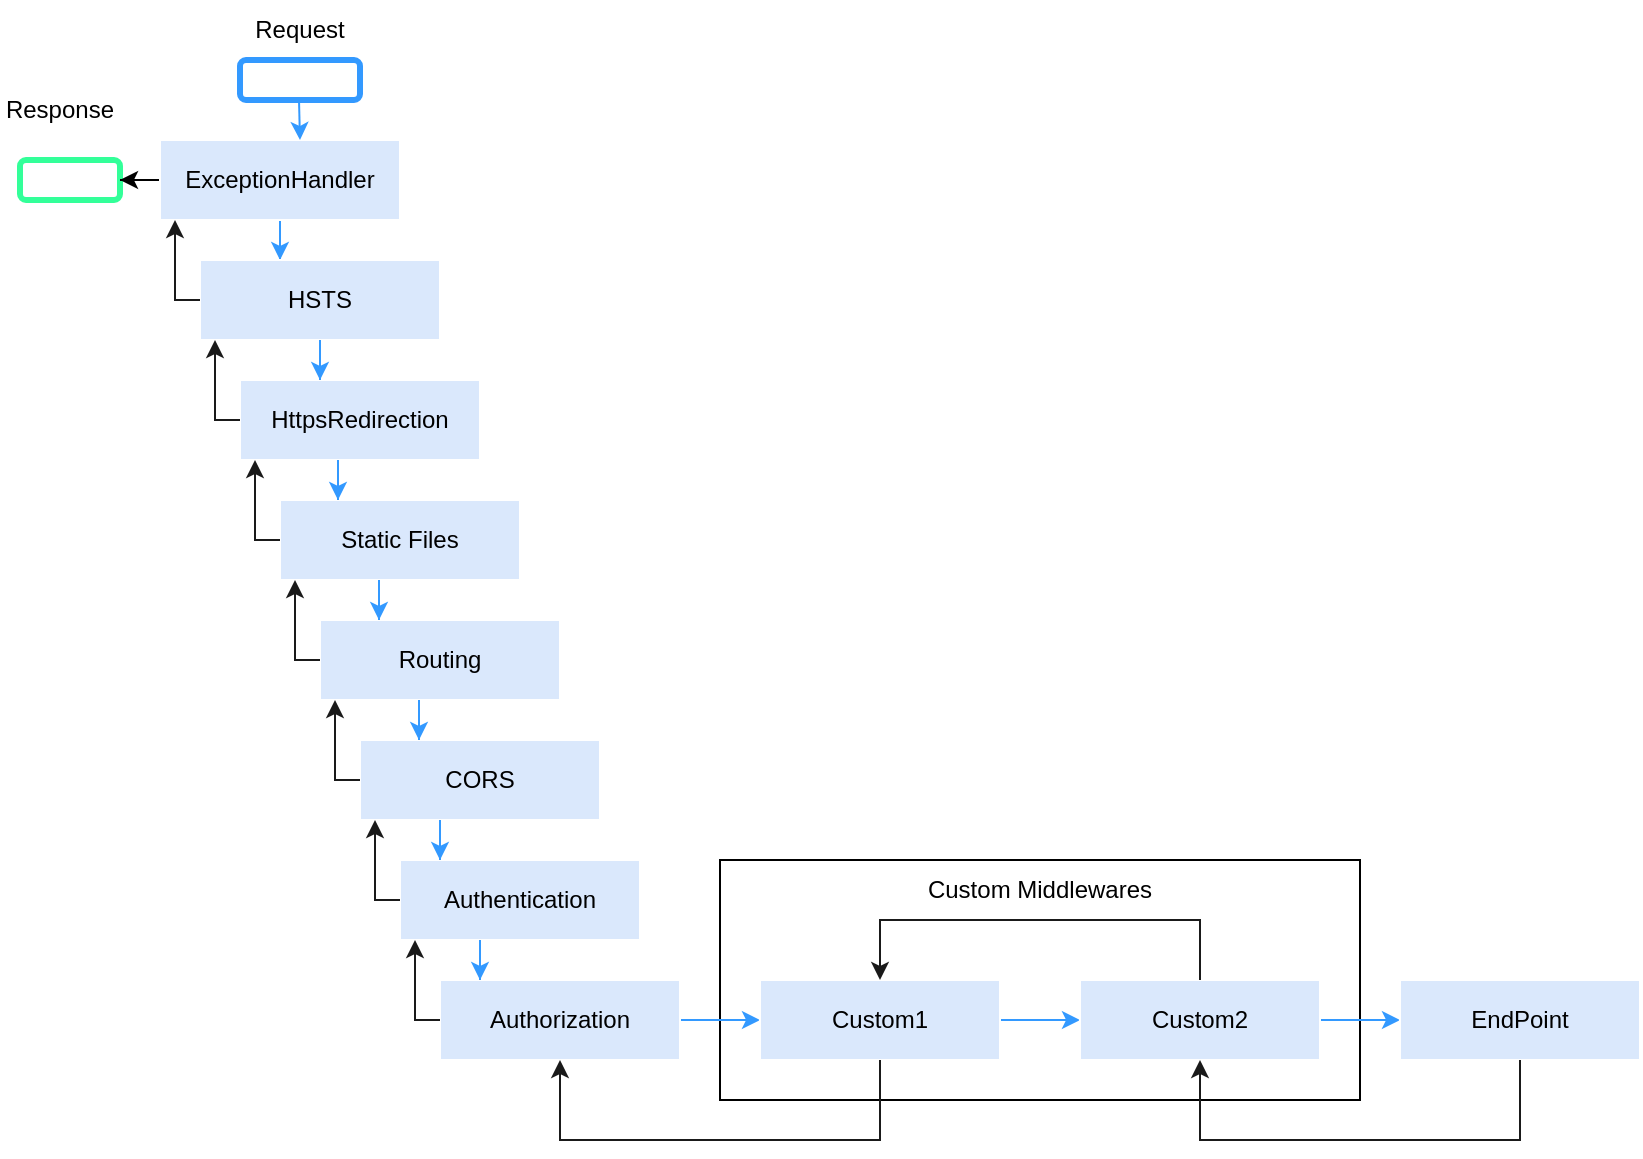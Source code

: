 <mxfile version="24.5.2" type="github">
  <diagram name="Page-1" id="M3_OQ_2angHGzEXi1J6y">
    <mxGraphModel dx="1458" dy="963" grid="1" gridSize="10" guides="1" tooltips="1" connect="1" arrows="1" fold="1" page="1" pageScale="1" pageWidth="1100" pageHeight="1700" math="0" shadow="0">
      <root>
        <mxCell id="0" />
        <mxCell id="1" parent="0" />
        <mxCell id="Ef2a-KeZQzl8b6aEWHsF-60" value="" style="rounded=0;whiteSpace=wrap;html=1;" vertex="1" parent="1">
          <mxGeometry x="360" y="440" width="320" height="120" as="geometry" />
        </mxCell>
        <mxCell id="Ef2a-KeZQzl8b6aEWHsF-1" value="Request" style="text;html=1;align=center;verticalAlign=middle;whiteSpace=wrap;rounded=0;" vertex="1" parent="1">
          <mxGeometry x="120" y="10" width="60" height="30" as="geometry" />
        </mxCell>
        <mxCell id="Ef2a-KeZQzl8b6aEWHsF-2" value="Response" style="text;html=1;align=center;verticalAlign=middle;whiteSpace=wrap;rounded=0;" vertex="1" parent="1">
          <mxGeometry y="50" width="60" height="30" as="geometry" />
        </mxCell>
        <mxCell id="Ef2a-KeZQzl8b6aEWHsF-11" value="" style="rounded=1;whiteSpace=wrap;html=1;fontStyle=1;strokeColor=#33FF99;strokeWidth=3;" vertex="1" parent="1">
          <mxGeometry x="10" y="90" width="50" height="20" as="geometry" />
        </mxCell>
        <mxCell id="Ef2a-KeZQzl8b6aEWHsF-12" value="" style="rounded=1;whiteSpace=wrap;html=1;fontStyle=1;strokeColor=#3399FF;strokeWidth=3;" vertex="1" parent="1">
          <mxGeometry x="120" y="40" width="60" height="20" as="geometry" />
        </mxCell>
        <mxCell id="Ef2a-KeZQzl8b6aEWHsF-19" value="" style="edgeStyle=orthogonalEdgeStyle;rounded=0;orthogonalLoop=1;jettySize=auto;html=1;strokeColor=#3399FF;" edge="1" parent="1">
          <mxGeometry relative="1" as="geometry">
            <mxPoint x="140" y="140" as="sourcePoint" />
            <mxPoint x="140" y="140" as="targetPoint" />
            <Array as="points">
              <mxPoint x="140" y="120" />
              <mxPoint x="140" y="120" />
            </Array>
          </mxGeometry>
        </mxCell>
        <mxCell id="Ef2a-KeZQzl8b6aEWHsF-52" value="" style="edgeStyle=orthogonalEdgeStyle;rounded=0;orthogonalLoop=1;jettySize=auto;html=1;" edge="1" parent="1" source="Ef2a-KeZQzl8b6aEWHsF-14" target="Ef2a-KeZQzl8b6aEWHsF-11">
          <mxGeometry relative="1" as="geometry" />
        </mxCell>
        <mxCell id="Ef2a-KeZQzl8b6aEWHsF-14" value="ExceptionHandler" style="rounded=0;whiteSpace=wrap;html=1;strokeColor=#ffffff;fillColor=#dae8fc;" vertex="1" parent="1">
          <mxGeometry x="80" y="80" width="120" height="40" as="geometry" />
        </mxCell>
        <mxCell id="Ef2a-KeZQzl8b6aEWHsF-16" value="" style="endArrow=classic;html=1;rounded=0;strokeColor=#3399FF;" edge="1" parent="1">
          <mxGeometry width="50" height="50" relative="1" as="geometry">
            <mxPoint x="149.5" y="60" as="sourcePoint" />
            <mxPoint x="150" y="80" as="targetPoint" />
          </mxGeometry>
        </mxCell>
        <mxCell id="Ef2a-KeZQzl8b6aEWHsF-17" value="HSTS" style="rounded=0;whiteSpace=wrap;html=1;strokeColor=#ffffff;fillColor=#dae8fc;" vertex="1" parent="1">
          <mxGeometry x="100" y="140" width="120" height="40" as="geometry" />
        </mxCell>
        <mxCell id="Ef2a-KeZQzl8b6aEWHsF-20" value="HttpsRedirection" style="rounded=0;whiteSpace=wrap;html=1;strokeColor=#ffffff;fillColor=#dae8fc;" vertex="1" parent="1">
          <mxGeometry x="120" y="200" width="120" height="40" as="geometry" />
        </mxCell>
        <mxCell id="Ef2a-KeZQzl8b6aEWHsF-21" value="Static Files" style="rounded=0;whiteSpace=wrap;html=1;strokeColor=#ffffff;fillColor=#dae8fc;" vertex="1" parent="1">
          <mxGeometry x="140" y="260" width="120" height="40" as="geometry" />
        </mxCell>
        <mxCell id="Ef2a-KeZQzl8b6aEWHsF-23" value="" style="edgeStyle=orthogonalEdgeStyle;rounded=0;orthogonalLoop=1;jettySize=auto;html=1;strokeColor=#3399FF;" edge="1" parent="1">
          <mxGeometry relative="1" as="geometry">
            <mxPoint x="160" y="200" as="sourcePoint" />
            <mxPoint x="160" y="200" as="targetPoint" />
            <Array as="points">
              <mxPoint x="160" y="180" />
              <mxPoint x="160" y="180" />
            </Array>
          </mxGeometry>
        </mxCell>
        <mxCell id="Ef2a-KeZQzl8b6aEWHsF-24" value="Routing" style="rounded=0;whiteSpace=wrap;html=1;strokeColor=#ffffff;fillColor=#dae8fc;" vertex="1" parent="1">
          <mxGeometry x="160" y="320" width="120" height="40" as="geometry" />
        </mxCell>
        <mxCell id="Ef2a-KeZQzl8b6aEWHsF-25" value="" style="edgeStyle=orthogonalEdgeStyle;rounded=0;orthogonalLoop=1;jettySize=auto;html=1;strokeColor=#3399FF;" edge="1" parent="1">
          <mxGeometry relative="1" as="geometry">
            <mxPoint x="169" y="260" as="sourcePoint" />
            <mxPoint x="169" y="260" as="targetPoint" />
            <Array as="points">
              <mxPoint x="169" y="240" />
              <mxPoint x="169" y="240" />
            </Array>
          </mxGeometry>
        </mxCell>
        <mxCell id="Ef2a-KeZQzl8b6aEWHsF-26" value="" style="edgeStyle=orthogonalEdgeStyle;rounded=0;orthogonalLoop=1;jettySize=auto;html=1;strokeColor=#3399FF;" edge="1" parent="1">
          <mxGeometry relative="1" as="geometry">
            <mxPoint x="189.5" y="320" as="sourcePoint" />
            <mxPoint x="189.5" y="320" as="targetPoint" />
            <Array as="points">
              <mxPoint x="189.5" y="300" />
              <mxPoint x="189.5" y="300" />
            </Array>
          </mxGeometry>
        </mxCell>
        <mxCell id="Ef2a-KeZQzl8b6aEWHsF-27" value="CORS" style="rounded=0;whiteSpace=wrap;html=1;strokeColor=#ffffff;fillColor=#dae8fc;" vertex="1" parent="1">
          <mxGeometry x="180" y="380" width="120" height="40" as="geometry" />
        </mxCell>
        <mxCell id="Ef2a-KeZQzl8b6aEWHsF-28" value="" style="edgeStyle=orthogonalEdgeStyle;rounded=0;orthogonalLoop=1;jettySize=auto;html=1;strokeColor=#3399FF;" edge="1" parent="1">
          <mxGeometry relative="1" as="geometry">
            <mxPoint x="209.5" y="380" as="sourcePoint" />
            <mxPoint x="209.5" y="380" as="targetPoint" />
            <Array as="points">
              <mxPoint x="209.5" y="360" />
              <mxPoint x="209.5" y="360" />
            </Array>
          </mxGeometry>
        </mxCell>
        <mxCell id="Ef2a-KeZQzl8b6aEWHsF-29" value="Authentication" style="rounded=0;whiteSpace=wrap;html=1;strokeColor=#ffffff;fillColor=#dae8fc;" vertex="1" parent="1">
          <mxGeometry x="200" y="440" width="120" height="40" as="geometry" />
        </mxCell>
        <mxCell id="Ef2a-KeZQzl8b6aEWHsF-36" value="" style="edgeStyle=orthogonalEdgeStyle;rounded=0;orthogonalLoop=1;jettySize=auto;html=1;strokeColor=#3399FF;" edge="1" parent="1" source="Ef2a-KeZQzl8b6aEWHsF-30" target="Ef2a-KeZQzl8b6aEWHsF-33">
          <mxGeometry relative="1" as="geometry" />
        </mxCell>
        <mxCell id="Ef2a-KeZQzl8b6aEWHsF-30" value="Authorization" style="rounded=0;whiteSpace=wrap;html=1;strokeColor=#ffffff;fillColor=#dae8fc;" vertex="1" parent="1">
          <mxGeometry x="220" y="500" width="120" height="40" as="geometry" />
        </mxCell>
        <mxCell id="Ef2a-KeZQzl8b6aEWHsF-31" value="" style="edgeStyle=orthogonalEdgeStyle;rounded=0;orthogonalLoop=1;jettySize=auto;html=1;strokeColor=#3399FF;" edge="1" parent="1">
          <mxGeometry relative="1" as="geometry">
            <mxPoint x="220" y="440" as="sourcePoint" />
            <mxPoint x="220" y="440" as="targetPoint" />
            <Array as="points">
              <mxPoint x="220" y="420" />
              <mxPoint x="220" y="420" />
            </Array>
          </mxGeometry>
        </mxCell>
        <mxCell id="Ef2a-KeZQzl8b6aEWHsF-32" value="" style="edgeStyle=orthogonalEdgeStyle;rounded=0;orthogonalLoop=1;jettySize=auto;html=1;strokeColor=#3399FF;" edge="1" parent="1">
          <mxGeometry relative="1" as="geometry">
            <mxPoint x="240" y="500" as="sourcePoint" />
            <mxPoint x="240" y="500" as="targetPoint" />
            <Array as="points">
              <mxPoint x="240" y="480" />
              <mxPoint x="240" y="480" />
            </Array>
          </mxGeometry>
        </mxCell>
        <mxCell id="Ef2a-KeZQzl8b6aEWHsF-37" value="" style="edgeStyle=orthogonalEdgeStyle;rounded=0;orthogonalLoop=1;jettySize=auto;html=1;strokeColor=#3399FF;" edge="1" parent="1" source="Ef2a-KeZQzl8b6aEWHsF-33" target="Ef2a-KeZQzl8b6aEWHsF-34">
          <mxGeometry relative="1" as="geometry" />
        </mxCell>
        <mxCell id="Ef2a-KeZQzl8b6aEWHsF-33" value="Custom1" style="rounded=0;whiteSpace=wrap;html=1;strokeColor=#ffffff;fillColor=#dae8fc;" vertex="1" parent="1">
          <mxGeometry x="380" y="500" width="120" height="40" as="geometry" />
        </mxCell>
        <mxCell id="Ef2a-KeZQzl8b6aEWHsF-38" value="" style="edgeStyle=orthogonalEdgeStyle;rounded=0;orthogonalLoop=1;jettySize=auto;html=1;strokeColor=#3399FF;" edge="1" parent="1" source="Ef2a-KeZQzl8b6aEWHsF-34" target="Ef2a-KeZQzl8b6aEWHsF-35">
          <mxGeometry relative="1" as="geometry" />
        </mxCell>
        <mxCell id="Ef2a-KeZQzl8b6aEWHsF-34" value="Custom2" style="rounded=0;whiteSpace=wrap;html=1;strokeColor=#ffffff;fillColor=#dae8fc;" vertex="1" parent="1">
          <mxGeometry x="540" y="500" width="120" height="40" as="geometry" />
        </mxCell>
        <mxCell id="Ef2a-KeZQzl8b6aEWHsF-35" value="EndPoint" style="rounded=0;whiteSpace=wrap;html=1;strokeColor=#ffffff;fillColor=#dae8fc;" vertex="1" parent="1">
          <mxGeometry x="700" y="500" width="120" height="40" as="geometry" />
        </mxCell>
        <mxCell id="Ef2a-KeZQzl8b6aEWHsF-39" value="" style="edgeStyle=orthogonalEdgeStyle;rounded=0;orthogonalLoop=1;jettySize=auto;html=1;strokeColor=#1A1A1A;exitX=0.5;exitY=1;exitDx=0;exitDy=0;entryX=0.5;entryY=1;entryDx=0;entryDy=0;" edge="1" parent="1" source="Ef2a-KeZQzl8b6aEWHsF-35" target="Ef2a-KeZQzl8b6aEWHsF-34">
          <mxGeometry relative="1" as="geometry">
            <mxPoint x="740" y="560" as="sourcePoint" />
            <mxPoint x="760" y="600" as="targetPoint" />
            <Array as="points">
              <mxPoint x="760" y="580" />
              <mxPoint x="600" y="580" />
            </Array>
          </mxGeometry>
        </mxCell>
        <mxCell id="Ef2a-KeZQzl8b6aEWHsF-40" value="" style="edgeStyle=orthogonalEdgeStyle;rounded=0;orthogonalLoop=1;jettySize=auto;html=1;strokeColor=#1A1A1A;exitX=0.5;exitY=0;exitDx=0;exitDy=0;entryX=0.5;entryY=0;entryDx=0;entryDy=0;" edge="1" parent="1" source="Ef2a-KeZQzl8b6aEWHsF-34" target="Ef2a-KeZQzl8b6aEWHsF-33">
          <mxGeometry relative="1" as="geometry">
            <mxPoint x="600" y="430" as="sourcePoint" />
            <mxPoint x="440" y="430" as="targetPoint" />
            <Array as="points">
              <mxPoint x="600" y="470" />
              <mxPoint x="440" y="470" />
            </Array>
          </mxGeometry>
        </mxCell>
        <mxCell id="Ef2a-KeZQzl8b6aEWHsF-41" value="" style="edgeStyle=orthogonalEdgeStyle;rounded=0;orthogonalLoop=1;jettySize=auto;html=1;strokeColor=#1A1A1A;exitX=0.5;exitY=1;exitDx=0;exitDy=0;entryX=0.5;entryY=1;entryDx=0;entryDy=0;" edge="1" parent="1">
          <mxGeometry relative="1" as="geometry">
            <mxPoint x="440" y="540" as="sourcePoint" />
            <mxPoint x="280" y="540" as="targetPoint" />
            <Array as="points">
              <mxPoint x="440" y="580" />
              <mxPoint x="280" y="580" />
            </Array>
          </mxGeometry>
        </mxCell>
        <mxCell id="Ef2a-KeZQzl8b6aEWHsF-42" value="" style="edgeStyle=orthogonalEdgeStyle;rounded=0;orthogonalLoop=1;jettySize=auto;html=1;strokeColor=#1A1A1A;exitX=0;exitY=0.5;exitDx=0;exitDy=0;" edge="1" parent="1" source="Ef2a-KeZQzl8b6aEWHsF-30">
          <mxGeometry relative="1" as="geometry">
            <mxPoint x="212.5" y="530" as="sourcePoint" />
            <mxPoint x="207.5" y="480" as="targetPoint" />
            <Array as="points">
              <mxPoint x="208" y="520" />
            </Array>
          </mxGeometry>
        </mxCell>
        <mxCell id="Ef2a-KeZQzl8b6aEWHsF-47" value="" style="edgeStyle=orthogonalEdgeStyle;rounded=0;orthogonalLoop=1;jettySize=auto;html=1;strokeColor=#1A1A1A;exitX=0;exitY=0.5;exitDx=0;exitDy=0;" edge="1" parent="1">
          <mxGeometry relative="1" as="geometry">
            <mxPoint x="200" y="460" as="sourcePoint" />
            <mxPoint x="187.5" y="420" as="targetPoint" />
            <Array as="points">
              <mxPoint x="188" y="460" />
            </Array>
          </mxGeometry>
        </mxCell>
        <mxCell id="Ef2a-KeZQzl8b6aEWHsF-48" value="" style="edgeStyle=orthogonalEdgeStyle;rounded=0;orthogonalLoop=1;jettySize=auto;html=1;strokeColor=#1A1A1A;exitX=0;exitY=0.5;exitDx=0;exitDy=0;" edge="1" parent="1">
          <mxGeometry relative="1" as="geometry">
            <mxPoint x="180" y="400" as="sourcePoint" />
            <mxPoint x="167.5" y="360" as="targetPoint" />
            <Array as="points">
              <mxPoint x="168" y="400" />
            </Array>
          </mxGeometry>
        </mxCell>
        <mxCell id="Ef2a-KeZQzl8b6aEWHsF-49" value="" style="edgeStyle=orthogonalEdgeStyle;rounded=0;orthogonalLoop=1;jettySize=auto;html=1;strokeColor=#1A1A1A;exitX=0;exitY=0.5;exitDx=0;exitDy=0;" edge="1" parent="1">
          <mxGeometry relative="1" as="geometry">
            <mxPoint x="160" y="340" as="sourcePoint" />
            <mxPoint x="147.5" y="300" as="targetPoint" />
            <Array as="points">
              <mxPoint x="148" y="340" />
            </Array>
          </mxGeometry>
        </mxCell>
        <mxCell id="Ef2a-KeZQzl8b6aEWHsF-50" value="" style="edgeStyle=orthogonalEdgeStyle;rounded=0;orthogonalLoop=1;jettySize=auto;html=1;strokeColor=#1A1A1A;exitX=0;exitY=0.5;exitDx=0;exitDy=0;" edge="1" parent="1">
          <mxGeometry relative="1" as="geometry">
            <mxPoint x="140" y="280" as="sourcePoint" />
            <mxPoint x="127.5" y="240" as="targetPoint" />
            <Array as="points">
              <mxPoint x="128" y="280" />
            </Array>
          </mxGeometry>
        </mxCell>
        <mxCell id="Ef2a-KeZQzl8b6aEWHsF-51" value="" style="edgeStyle=orthogonalEdgeStyle;rounded=0;orthogonalLoop=1;jettySize=auto;html=1;strokeColor=#1A1A1A;exitX=0;exitY=0.5;exitDx=0;exitDy=0;" edge="1" parent="1">
          <mxGeometry relative="1" as="geometry">
            <mxPoint x="120" y="220" as="sourcePoint" />
            <mxPoint x="107.5" y="180" as="targetPoint" />
            <Array as="points">
              <mxPoint x="108" y="220" />
            </Array>
          </mxGeometry>
        </mxCell>
        <mxCell id="Ef2a-KeZQzl8b6aEWHsF-53" value="" style="edgeStyle=orthogonalEdgeStyle;rounded=0;orthogonalLoop=1;jettySize=auto;html=1;strokeColor=#1A1A1A;exitX=0;exitY=0.5;exitDx=0;exitDy=0;" edge="1" parent="1">
          <mxGeometry relative="1" as="geometry">
            <mxPoint x="100" y="160" as="sourcePoint" />
            <mxPoint x="87.5" y="120" as="targetPoint" />
            <Array as="points">
              <mxPoint x="88" y="160" />
            </Array>
          </mxGeometry>
        </mxCell>
        <mxCell id="Ef2a-KeZQzl8b6aEWHsF-61" value="Custom Middlewares" style="text;html=1;align=center;verticalAlign=middle;whiteSpace=wrap;rounded=0;" vertex="1" parent="1">
          <mxGeometry x="460" y="440" width="120" height="30" as="geometry" />
        </mxCell>
      </root>
    </mxGraphModel>
  </diagram>
</mxfile>

